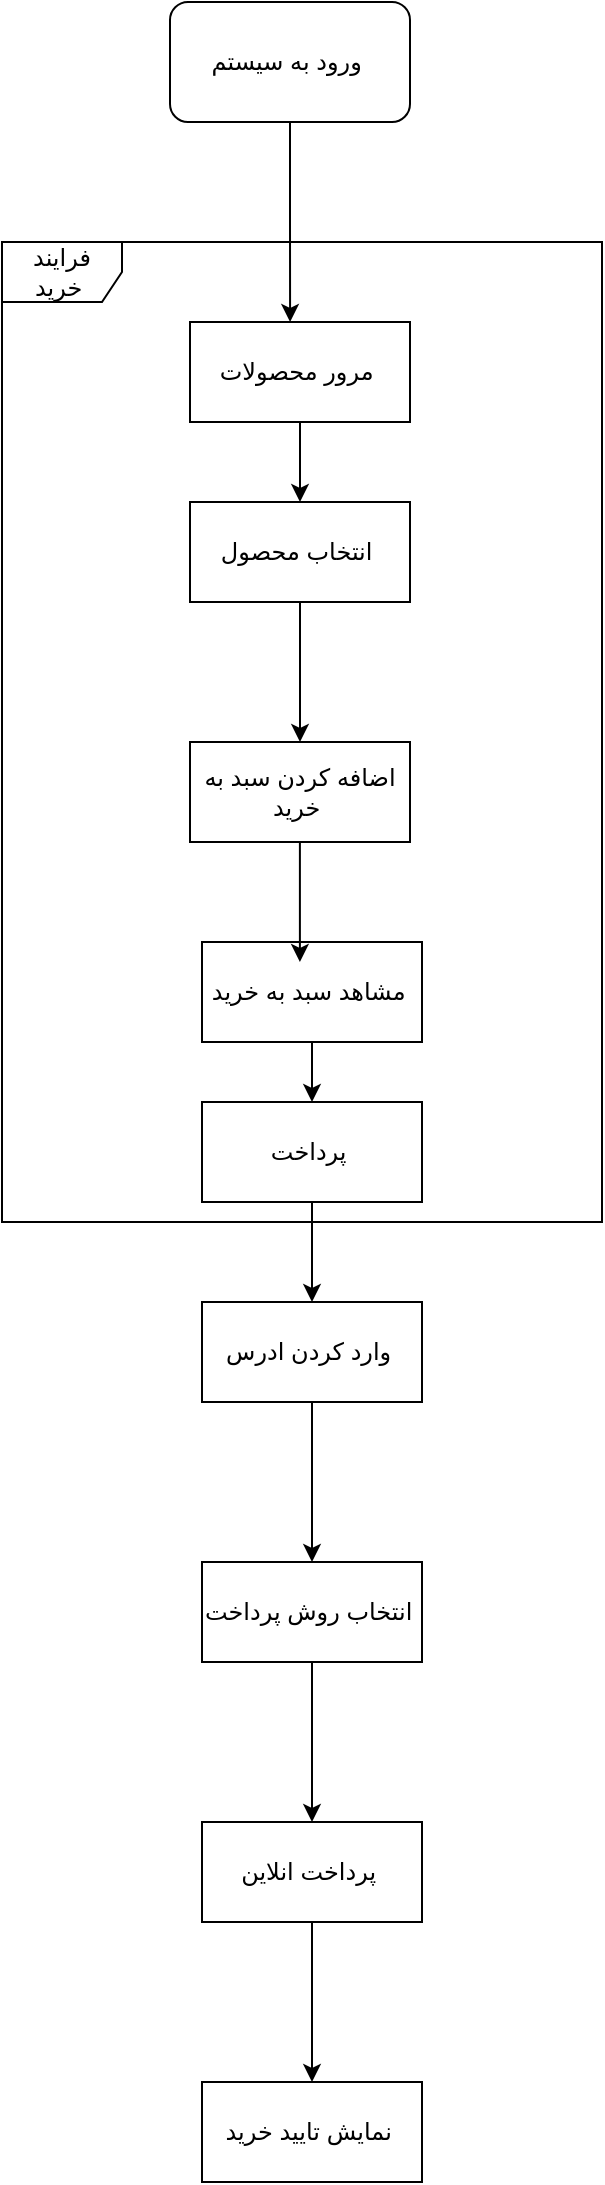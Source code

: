 <mxfile version="27.0.3">
  <diagram name="‫صفحه - 1‬" id="ZE83JCWvptQ--PR7GEOe">
    <mxGraphModel dx="1141" dy="628" grid="1" gridSize="10" guides="1" tooltips="1" connect="1" arrows="1" fold="1" page="1" pageScale="1" pageWidth="827" pageHeight="1169" math="0" shadow="0">
      <root>
        <mxCell id="0" />
        <mxCell id="1" parent="0" />
        <mxCell id="XFQT50zC6AlC2kEd5-D_-76" value="ورود به سیستم&amp;nbsp;" style="rounded=1;whiteSpace=wrap;html=1;" vertex="1" parent="1">
          <mxGeometry x="354" y="40" width="120" height="60" as="geometry" />
        </mxCell>
        <mxCell id="XFQT50zC6AlC2kEd5-D_-77" value="فرایند خرید&amp;nbsp;" style="shape=umlFrame;whiteSpace=wrap;html=1;pointerEvents=0;" vertex="1" parent="1">
          <mxGeometry x="270" y="160" width="300" height="490" as="geometry" />
        </mxCell>
        <mxCell id="XFQT50zC6AlC2kEd5-D_-90" style="edgeStyle=orthogonalEdgeStyle;rounded=0;orthogonalLoop=1;jettySize=auto;html=1;entryX=0.5;entryY=0;entryDx=0;entryDy=0;" edge="1" parent="1" source="XFQT50zC6AlC2kEd5-D_-78" target="XFQT50zC6AlC2kEd5-D_-79">
          <mxGeometry relative="1" as="geometry" />
        </mxCell>
        <mxCell id="XFQT50zC6AlC2kEd5-D_-78" value="مرور محصولات&amp;nbsp;" style="html=1;whiteSpace=wrap;" vertex="1" parent="1">
          <mxGeometry x="364" y="200" width="110" height="50" as="geometry" />
        </mxCell>
        <mxCell id="XFQT50zC6AlC2kEd5-D_-91" style="edgeStyle=orthogonalEdgeStyle;rounded=0;orthogonalLoop=1;jettySize=auto;html=1;entryX=0.5;entryY=0;entryDx=0;entryDy=0;" edge="1" parent="1" source="XFQT50zC6AlC2kEd5-D_-79" target="XFQT50zC6AlC2kEd5-D_-80">
          <mxGeometry relative="1" as="geometry" />
        </mxCell>
        <mxCell id="XFQT50zC6AlC2kEd5-D_-79" value="انتخاب محصول&amp;nbsp;" style="html=1;whiteSpace=wrap;" vertex="1" parent="1">
          <mxGeometry x="364" y="290" width="110" height="50" as="geometry" />
        </mxCell>
        <mxCell id="XFQT50zC6AlC2kEd5-D_-80" value="اضافه کردن سبد به خرید&amp;nbsp;" style="html=1;whiteSpace=wrap;" vertex="1" parent="1">
          <mxGeometry x="364" y="410" width="110" height="50" as="geometry" />
        </mxCell>
        <mxCell id="XFQT50zC6AlC2kEd5-D_-93" style="edgeStyle=orthogonalEdgeStyle;rounded=0;orthogonalLoop=1;jettySize=auto;html=1;entryX=0.5;entryY=0;entryDx=0;entryDy=0;" edge="1" parent="1" source="XFQT50zC6AlC2kEd5-D_-81" target="XFQT50zC6AlC2kEd5-D_-82">
          <mxGeometry relative="1" as="geometry" />
        </mxCell>
        <mxCell id="XFQT50zC6AlC2kEd5-D_-81" value="مشاهد سبد به خرید&amp;nbsp;" style="html=1;whiteSpace=wrap;" vertex="1" parent="1">
          <mxGeometry x="370" y="510" width="110" height="50" as="geometry" />
        </mxCell>
        <mxCell id="XFQT50zC6AlC2kEd5-D_-94" style="edgeStyle=orthogonalEdgeStyle;rounded=0;orthogonalLoop=1;jettySize=auto;html=1;entryX=0.5;entryY=0;entryDx=0;entryDy=0;" edge="1" parent="1" source="XFQT50zC6AlC2kEd5-D_-82" target="XFQT50zC6AlC2kEd5-D_-83">
          <mxGeometry relative="1" as="geometry" />
        </mxCell>
        <mxCell id="XFQT50zC6AlC2kEd5-D_-82" value="پرداخت&amp;nbsp;" style="html=1;whiteSpace=wrap;" vertex="1" parent="1">
          <mxGeometry x="370" y="590" width="110" height="50" as="geometry" />
        </mxCell>
        <mxCell id="XFQT50zC6AlC2kEd5-D_-85" value="" style="edgeStyle=orthogonalEdgeStyle;rounded=0;orthogonalLoop=1;jettySize=auto;html=1;" edge="1" parent="1" source="XFQT50zC6AlC2kEd5-D_-83" target="XFQT50zC6AlC2kEd5-D_-84">
          <mxGeometry relative="1" as="geometry" />
        </mxCell>
        <mxCell id="XFQT50zC6AlC2kEd5-D_-83" value="وارد کردن ادرس&amp;nbsp;" style="html=1;whiteSpace=wrap;" vertex="1" parent="1">
          <mxGeometry x="370" y="690" width="110" height="50" as="geometry" />
        </mxCell>
        <mxCell id="XFQT50zC6AlC2kEd5-D_-87" value="" style="edgeStyle=orthogonalEdgeStyle;rounded=0;orthogonalLoop=1;jettySize=auto;html=1;" edge="1" parent="1" source="XFQT50zC6AlC2kEd5-D_-84" target="XFQT50zC6AlC2kEd5-D_-86">
          <mxGeometry relative="1" as="geometry" />
        </mxCell>
        <mxCell id="XFQT50zC6AlC2kEd5-D_-84" value="انتخاب روش پرداخت&amp;nbsp;" style="html=1;whiteSpace=wrap;" vertex="1" parent="1">
          <mxGeometry x="370" y="820" width="110" height="50" as="geometry" />
        </mxCell>
        <mxCell id="XFQT50zC6AlC2kEd5-D_-89" value="" style="edgeStyle=orthogonalEdgeStyle;rounded=0;orthogonalLoop=1;jettySize=auto;html=1;" edge="1" parent="1" source="XFQT50zC6AlC2kEd5-D_-86" target="XFQT50zC6AlC2kEd5-D_-88">
          <mxGeometry relative="1" as="geometry" />
        </mxCell>
        <mxCell id="XFQT50zC6AlC2kEd5-D_-86" value="پرداخت انلاین&amp;nbsp;" style="html=1;whiteSpace=wrap;" vertex="1" parent="1">
          <mxGeometry x="370" y="950" width="110" height="50" as="geometry" />
        </mxCell>
        <mxCell id="XFQT50zC6AlC2kEd5-D_-88" value="نمایش تایید خرید&amp;nbsp;" style="html=1;whiteSpace=wrap;" vertex="1" parent="1">
          <mxGeometry x="370" y="1080" width="110" height="50" as="geometry" />
        </mxCell>
        <mxCell id="XFQT50zC6AlC2kEd5-D_-92" style="edgeStyle=orthogonalEdgeStyle;rounded=0;orthogonalLoop=1;jettySize=auto;html=1;entryX=0.445;entryY=0.2;entryDx=0;entryDy=0;entryPerimeter=0;" edge="1" parent="1" source="XFQT50zC6AlC2kEd5-D_-80" target="XFQT50zC6AlC2kEd5-D_-81">
          <mxGeometry relative="1" as="geometry" />
        </mxCell>
        <mxCell id="XFQT50zC6AlC2kEd5-D_-96" style="edgeStyle=orthogonalEdgeStyle;rounded=0;orthogonalLoop=1;jettySize=auto;html=1;entryX=0.455;entryY=0;entryDx=0;entryDy=0;entryPerimeter=0;" edge="1" parent="1" source="XFQT50zC6AlC2kEd5-D_-76" target="XFQT50zC6AlC2kEd5-D_-78">
          <mxGeometry relative="1" as="geometry" />
        </mxCell>
      </root>
    </mxGraphModel>
  </diagram>
</mxfile>
